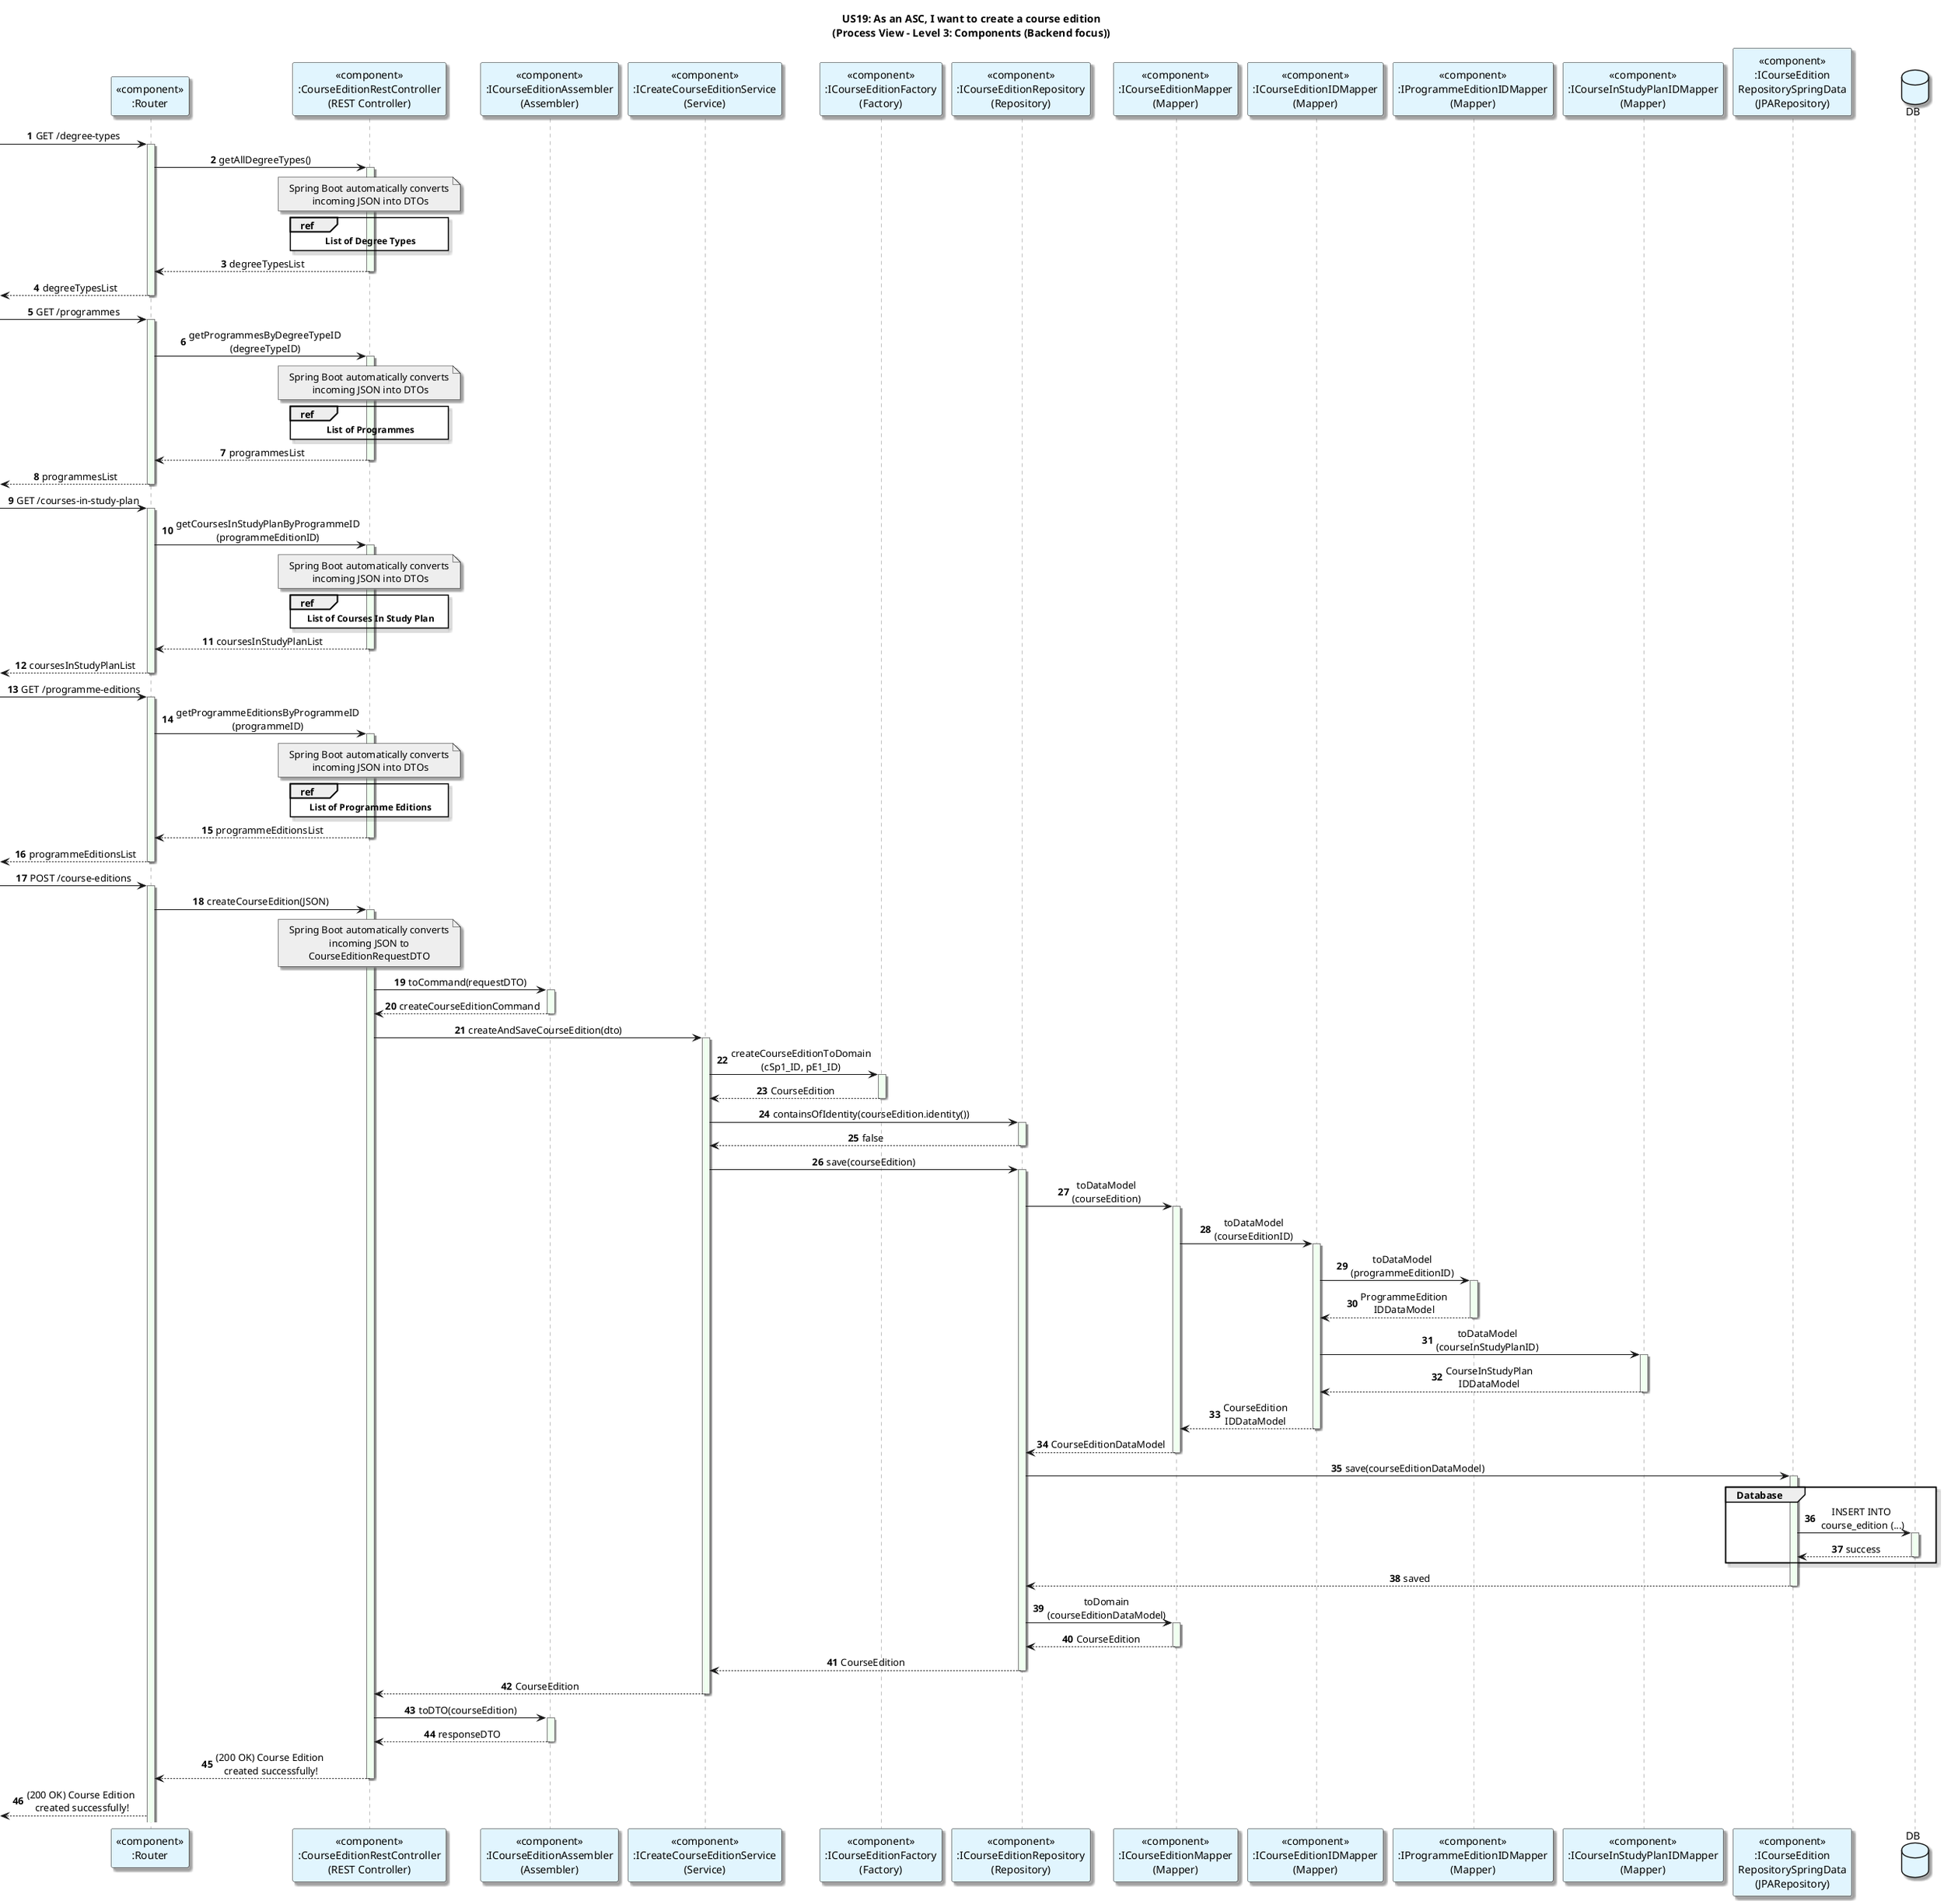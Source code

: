 @startuml
title: US19: As an ASC, I want to create a course edition\n(Process View - Level 3: Components (Backend focus))
autonumber

skinparam {
  ActivityPadding 2
  ActivityMargin 2
  BoxPadding 2
}
skinparam sequence {
    LifeLineBorderColor Grey
    LifeLineBackgroundColor HoneyDew
}
skinparam defaultTextAlignment center
skinparam shadowing true

participant "<<component>>\n:Router" as router #E1F5FE
participant "<<component>>\n:CourseEditionRestController\n(REST Controller)" as Controller #E1F5FE
participant "<<component>>\n:ICourseEditionAssembler\n(Assembler)" as Assembler #E1F5FE
participant "<<component>>\n:ICreateCourseEditionService\n(Service)" as Service #E1F5FE
participant "<<component>>\n:ICourseEditionFactory\n(Factory)" as CourseEditionFactory #E1F5FE
participant "<<component>>\n:ICourseEditionRepository\n(Repository)" as Repository #E1F5FE
participant "<<component>>\n:ICourseEditionMapper\n(Mapper)" as Mapper #E1F5FE
participant "<<component>>\n:ICourseEditionIDMapper\n(Mapper)" as IDMapper #E1F5FE
participant "<<component>>\n:IProgrammeEditionIDMapper\n(Mapper)" as PEMapper #E1F5FE
participant "<<component>>\n:ICourseInStudyPlanIDMapper\n(Mapper)" as CSPMapper #E1F5FE
participant "<<component>>\n:ICourseEdition\nRepositorySpringData\n(JPARepository)" as SpringData #E1F5FE

database DB as Database #E1F5FE

-> router: GET /degree-types
activate router
router -> Controller: getAllDegreeTypes()
activate Controller
note over Controller #EEEEEE
Spring Boot automatically converts
 incoming JSON into DTOs
end note
ref over Controller
   <b>List of Degree Types</b>
end ref
Controller --> router: degreeTypesList
deactivate Controller
<-- router: degreeTypesList
deactivate router

-> router: GET /programmes
activate router
router -> Controller: getProgrammesByDegreeTypeID\n(degreeTypeID)
activate Controller
note over Controller #EEEEEE
Spring Boot automatically converts
 incoming JSON into DTOs
end note
ref over Controller
   <b>List of Programmes</b>
end ref
Controller --> router: programmesList
deactivate Controller
<-- router: programmesList
deactivate router

-> router: GET /courses-in-study-plan
activate router
router -> Controller: getCoursesInStudyPlanByProgrammeID\n(programmeEditionID)
activate Controller
note over Controller #EEEEEE
Spring Boot automatically converts
 incoming JSON into DTOs
end note
ref over Controller
   <b>List of Courses In Study Plan</b>
end ref
Controller --> router: coursesInStudyPlanList
deactivate Controller
<-- router: coursesInStudyPlanList
deactivate router

-> router: GET /programme-editions
activate router
router -> Controller: getProgrammeEditionsByProgrammeID\n(programmeID)
activate Controller
note over Controller #EEEEEE
Spring Boot automatically converts
 incoming JSON into DTOs
end note
ref over Controller
   <b>List of Programme Editions</b>
end ref
Controller --> router: programmeEditionsList
deactivate Controller
<-- router: programmeEditionsList
deactivate router

-> router: POST /course-editions
activate router
router -> Controller: createCourseEdition(JSON)

activate Controller

note over Controller #EEEEEE
Spring Boot automatically converts
incoming JSON to
CourseEditionRequestDTO
end note


Controller -> Assembler: toCommand(requestDTO)
activate Assembler
Assembler --> Controller: createCourseEditionCommand
deactivate Assembler



Controller -> Service: createAndSaveCourseEdition(dto)
activate Service


Service -> CourseEditionFactory: createCourseEditionToDomain\n(cSp1_ID, pE1_ID)
activate CourseEditionFactory
CourseEditionFactory --> Service -- : CourseEdition
Service -> Repository: containsOfIdentity(courseEdition.identity())
activate Repository
Repository --> Service: false
deactivate Repository


Service -> Repository : save(courseEdition)
activate Repository
Repository -> Mapper : toDataModel\n(courseEdition)
activate Mapper
Mapper -> IDMapper : toDataModel\n(courseEditionID)
activate IDMapper
IDMapper -> PEMapper : toDataModel\n(programmeEditionID)
activate PEMapper
PEMapper --> IDMapper : ProgrammeEdition\nIDDataModel
deactivate PEMapper
IDMapper -> CSPMapper : toDataModel\n(courseInStudyPlanID)
activate CSPMapper
CSPMapper --> IDMapper : CourseInStudyPlan\nIDDataModel
deactivate CSPMapper
IDMapper --> Mapper : CourseEdition\nIDDataModel
deactivate IDMapper
Mapper --> Repository : CourseEditionDataModel
deactivate Mapper




Repository -> SpringData : save(courseEditionDataModel)
activate SpringData

group Database
SpringData -> Database: INSERT INTO\n course_edition (...)
activate Database
Database --> SpringData: success
deactivate Database
end


SpringData --> Repository : saved
deactivate


Repository -> Mapper : toDomain\n(courseEditionDataModel)
activate Mapper
Mapper --> Repository : CourseEdition
deactivate

Repository --> Service : CourseEdition
deactivate

Service --> Controller : CourseEdition
deactivate Service

Controller -> Assembler : toDTO(courseEdition)
activate Assembler
Assembler --> Controller : responseDTO
deactivate Assembler

Controller --> router:  (200 OK) Course Edition\n created successfully!
deactivate Controller

<-- router:  (200 OK) Course Edition\n created successfully!
@enduml

